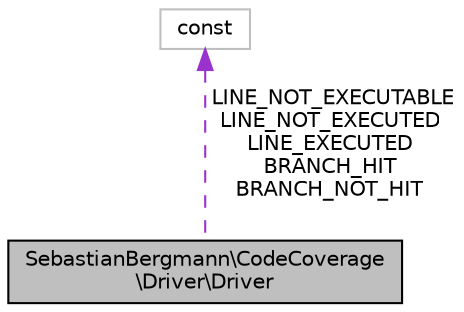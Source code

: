 digraph "SebastianBergmann\CodeCoverage\Driver\Driver"
{
  edge [fontname="Helvetica",fontsize="10",labelfontname="Helvetica",labelfontsize="10"];
  node [fontname="Helvetica",fontsize="10",shape=record];
  Node5 [label="SebastianBergmann\\CodeCoverage\l\\Driver\\Driver",height=0.2,width=0.4,color="black", fillcolor="grey75", style="filled", fontcolor="black"];
  Node6 -> Node5 [dir="back",color="darkorchid3",fontsize="10",style="dashed",label=" LINE_NOT_EXECUTABLE\nLINE_NOT_EXECUTED\nLINE_EXECUTED\nBRANCH_HIT\nBRANCH_NOT_HIT" ,fontname="Helvetica"];
  Node6 [label="const",height=0.2,width=0.4,color="grey75", fillcolor="white", style="filled"];
}
